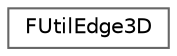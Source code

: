 digraph "Graphical Class Hierarchy"
{
 // INTERACTIVE_SVG=YES
 // LATEX_PDF_SIZE
  bgcolor="transparent";
  edge [fontname=Helvetica,fontsize=10,labelfontname=Helvetica,labelfontsize=10];
  node [fontname=Helvetica,fontsize=10,shape=box,height=0.2,width=0.4];
  rankdir="LR";
  Node0 [id="Node000000",label="FUtilEdge3D",height=0.2,width=0.4,color="grey40", fillcolor="white", style="filled",URL="$dd/d88/structFUtilEdge3D.html",tooltip="An edge in 3D space, used by these utility functions."];
}
